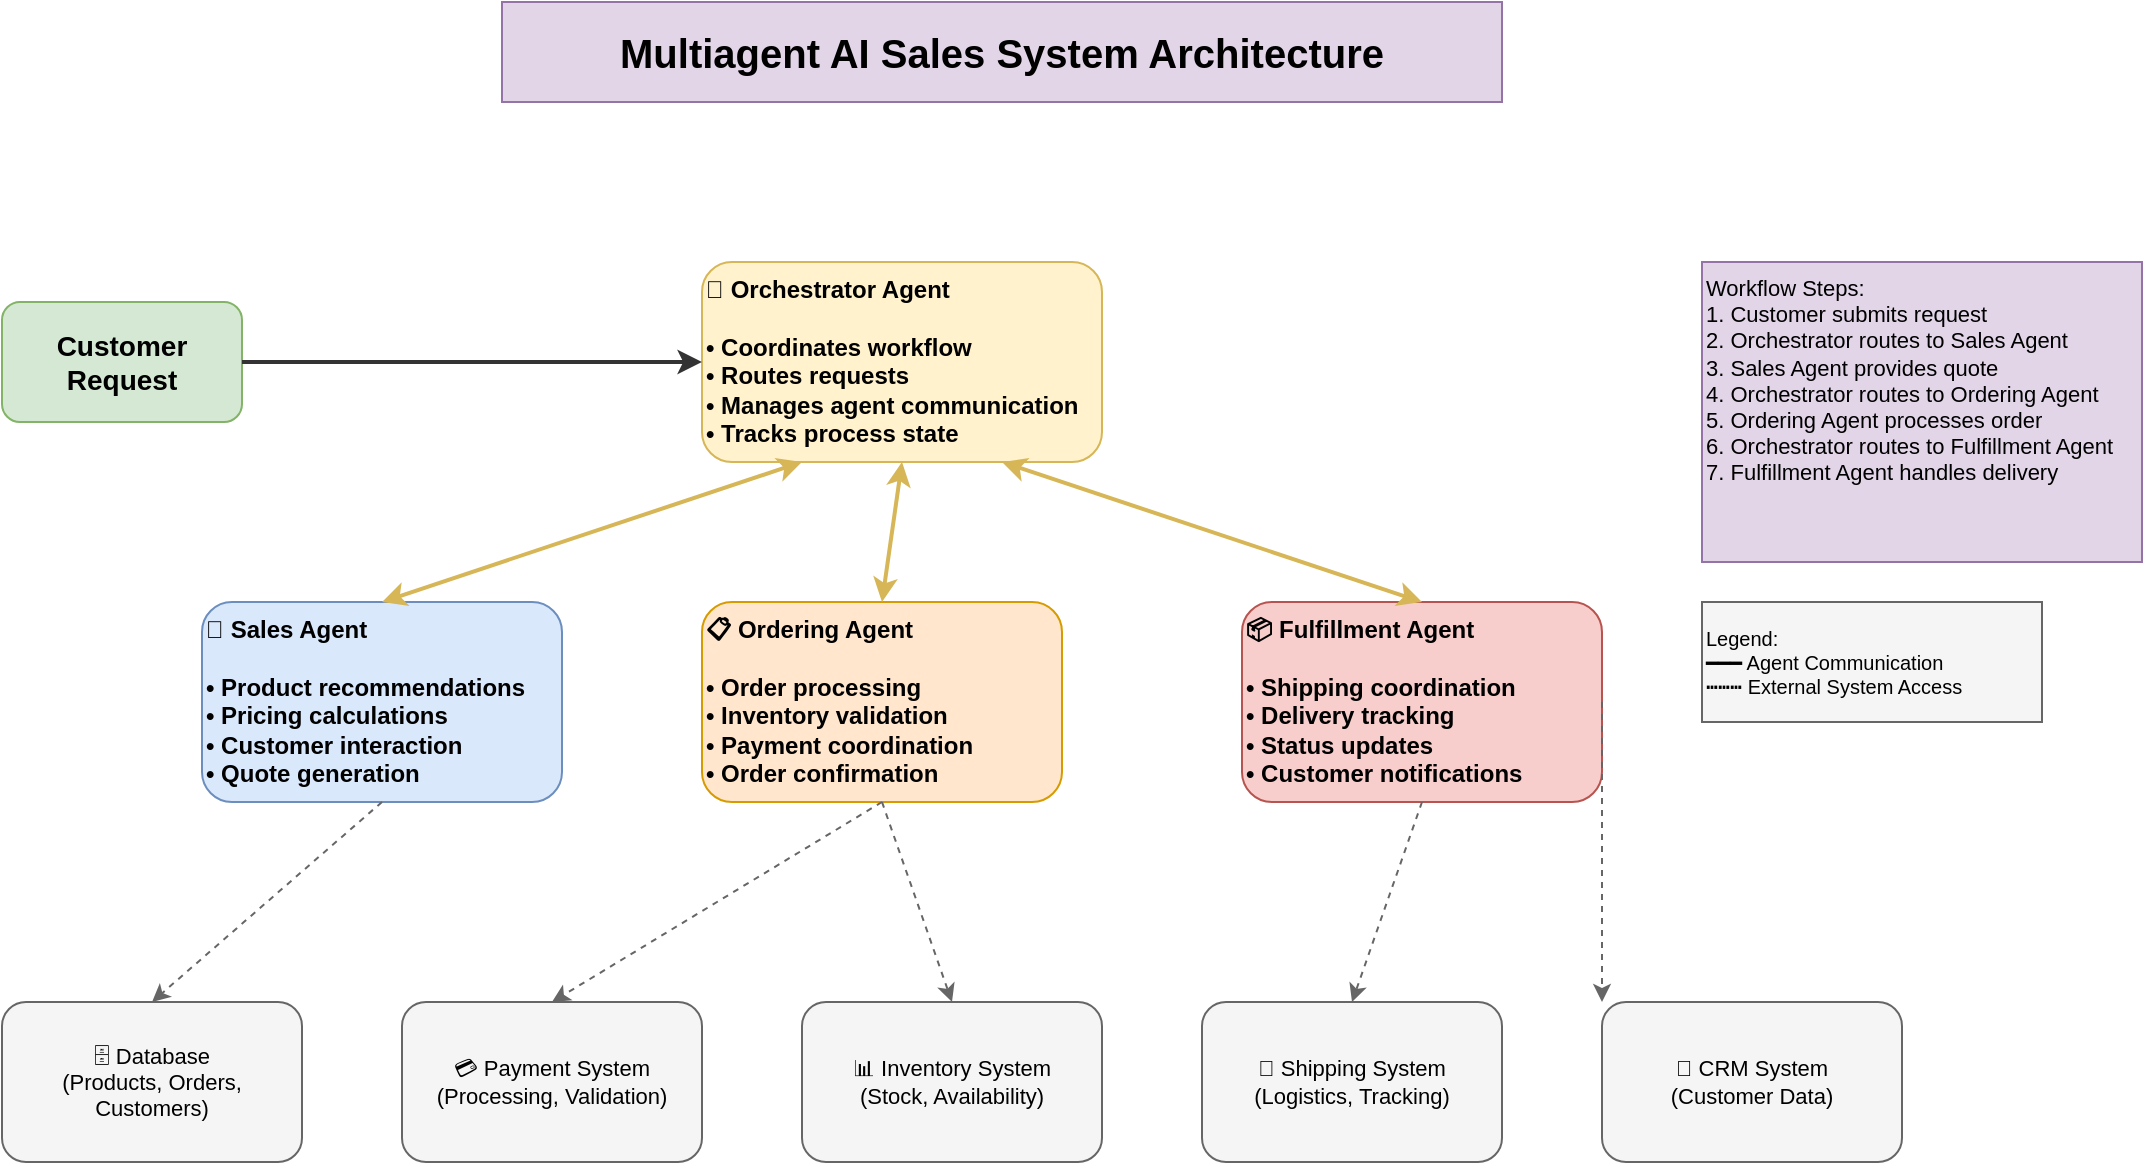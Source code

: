 <mxfile>
    <diagram id="MultiAgentSalesSystem" name="Multiagent AI Sales System">
        <mxGraphModel dx="1200" dy="900" grid="1" gridSize="10" guides="1" tooltips="1" connect="1" arrows="1" fold="1" page="1" pageScale="1" pageWidth="1200" pageHeight="900" math="0" shadow="0">
            <root>
                <mxCell id="0"/>
                <mxCell id="1" parent="0"/>
                
                <!-- Title -->
                <mxCell id="title" value="Multiagent AI Sales System Architecture" style="rounded=0;whiteSpace=wrap;html=1;fontSize=20;fontStyle=1;fillColor=#e1d5e7;strokeColor=#9673a6;align=center;" vertex="1" parent="1">
                    <mxGeometry x="350" y="50" width="500" height="50" as="geometry"/>
                </mxCell>
                
                <!-- Customer Input -->
                <mxCell id="customer" value="Customer Request" style="rounded=1;whiteSpace=wrap;html=1;fontSize=14;fontStyle=1;fillColor=#d5e8d4;strokeColor=#82b366;" vertex="1" parent="1">
                    <mxGeometry x="100" y="200" width="120" height="60" as="geometry"/>
                </mxCell>
                
                <!-- Orchestrator Agent (Central) -->
                <mxCell id="orchestrator" value="🎯 Orchestrator Agent&lt;br&gt;&lt;br&gt;• Coordinates workflow&lt;br&gt;• Routes requests&lt;br&gt;• Manages agent communication&lt;br&gt;• Tracks process state" style="rounded=1;whiteSpace=wrap;html=1;fontSize=12;fontStyle=1;fillColor=#fff2cc;strokeColor=#d6b656;align=left;verticalAlign=top;" vertex="1" parent="1">
                    <mxGeometry x="450" y="180" width="200" height="100" as="geometry"/>
                </mxCell>
                
                <!-- Sales Agent -->
                <mxCell id="sales" value="💼 Sales Agent&lt;br&gt;&lt;br&gt;• Product recommendations&lt;br&gt;• Pricing calculations&lt;br&gt;• Customer interaction&lt;br&gt;• Quote generation" style="rounded=1;whiteSpace=wrap;html=1;fontSize=12;fontStyle=1;fillColor=#dae8fc;strokeColor=#6c8ebf;align=left;verticalAlign=top;" vertex="1" parent="1">
                    <mxGeometry x="200" y="350" width="180" height="100" as="geometry"/>
                </mxCell>
                
                <!-- Ordering Agent -->
                <mxCell id="ordering" value="📋 Ordering Agent&lt;br&gt;&lt;br&gt;• Order processing&lt;br&gt;• Inventory validation&lt;br&gt;• Payment coordination&lt;br&gt;• Order confirmation" style="rounded=1;whiteSpace=wrap;html=1;fontSize=12;fontStyle=1;fillColor=#ffe6cc;strokeColor=#d79b00;align=left;verticalAlign=top;" vertex="1" parent="1">
                    <mxGeometry x="450" y="350" width="180" height="100" as="geometry"/>
                </mxCell>
                
                <!-- Fulfillment Agent -->
                <mxCell id="fulfillment" value="📦 Fulfillment Agent&lt;br&gt;&lt;br&gt;• Shipping coordination&lt;br&gt;• Delivery tracking&lt;br&gt;• Status updates&lt;br&gt;• Customer notifications" style="rounded=1;whiteSpace=wrap;html=1;fontSize=12;fontStyle=1;fillColor=#f8cecc;strokeColor=#b85450;align=left;verticalAlign=top;" vertex="1" parent="1">
                    <mxGeometry x="720" y="350" width="180" height="100" as="geometry"/>
                </mxCell>
                
                <!-- External Systems -->
                <mxCell id="database" value="🗄️ Database&lt;br&gt;(Products, Orders, Customers)" style="rounded=1;whiteSpace=wrap;html=1;fontSize=11;fillColor=#f5f5f5;strokeColor=#666666;" vertex="1" parent="1">
                    <mxGeometry x="100" y="550" width="150" height="80" as="geometry"/>
                </mxCell>
                
                <mxCell id="payment" value="💳 Payment System&lt;br&gt;(Processing, Validation)" style="rounded=1;whiteSpace=wrap;html=1;fontSize=11;fillColor=#f5f5f5;strokeColor=#666666;" vertex="1" parent="1">
                    <mxGeometry x="300" y="550" width="150" height="80" as="geometry"/>
                </mxCell>
                
                <mxCell id="inventory" value="📊 Inventory System&lt;br&gt;(Stock, Availability)" style="rounded=1;whiteSpace=wrap;html=1;fontSize=11;fillColor=#f5f5f5;strokeColor=#666666;" vertex="1" parent="1">
                    <mxGeometry x="500" y="550" width="150" height="80" as="geometry"/>
                </mxCell>
                
                <mxCell id="shipping" value="🚚 Shipping System&lt;br&gt;(Logistics, Tracking)" style="rounded=1;whiteSpace=wrap;html=1;fontSize=11;fillColor=#f5f5f5;strokeColor=#666666;" vertex="1" parent="1">
                    <mxGeometry x="700" y="550" width="150" height="80" as="geometry"/>
                </mxCell>
                
                <mxCell id="crm" value="👥 CRM System&lt;br&gt;(Customer Data)" style="rounded=1;whiteSpace=wrap;html=1;fontSize=11;fillColor=#f5f5f5;strokeColor=#666666;" vertex="1" parent="1">
                    <mxGeometry x="900" y="550" width="150" height="80" as="geometry"/>
                </mxCell>
                
                <!-- Arrows from customer to orchestrator -->
                <mxCell id="arrow1" value="" style="endArrow=classic;html=1;exitX=1;exitY=0.5;exitDx=0;exitDy=0;entryX=0;entryY=0.5;entryDx=0;entryDy=0;strokeWidth=2;strokeColor=#333333;" edge="1" parent="1" source="customer" target="orchestrator">
                    <mxGeometry width="50" height="50" relative="1" as="geometry">
                        <mxPoint x="400" y="400" as="sourcePoint"/>
                        <mxPoint x="450" y="350" as="targetPoint"/>
                    </mxGeometry>
                </mxCell>
                
                <!-- Bidirectional arrows from orchestrator to agents -->
                <mxCell id="arrow2" value="" style="endArrow=classic;startArrow=classic;html=1;exitX=0.25;exitY=1;exitDx=0;exitDy=0;entryX=0.5;entryY=0;entryDx=0;entryDy=0;strokeWidth=2;strokeColor=#d6b656;" edge="1" parent="1" source="orchestrator" target="sales">
                    <mxGeometry width="50" height="50" relative="1" as="geometry">
                        <mxPoint x="400" y="400" as="sourcePoint"/>
                        <mxPoint x="450" y="350" as="targetPoint"/>
                    </mxGeometry>
                </mxCell>
                
                <mxCell id="arrow3" value="" style="endArrow=classic;startArrow=classic;html=1;exitX=0.5;exitY=1;exitDx=0;exitDy=0;entryX=0.5;entryY=0;entryDx=0;entryDy=0;strokeWidth=2;strokeColor=#d6b656;" edge="1" parent="1" source="orchestrator" target="ordering">
                    <mxGeometry width="50" height="50" relative="1" as="geometry">
                        <mxPoint x="400" y="400" as="sourcePoint"/>
                        <mxPoint x="450" y="350" as="targetPoint"/>
                    </mxGeometry>
                </mxCell>
                
                <mxCell id="arrow4" value="" style="endArrow=classic;startArrow=classic;html=1;exitX=0.75;exitY=1;exitDx=0;exitDy=0;entryX=0.5;entryY=0;entryDx=0;entryDy=0;strokeWidth=2;strokeColor=#d6b656;" edge="1" parent="1" source="orchestrator" target="fulfillment">
                    <mxGeometry width="50" height="50" relative="1" as="geometry">
                        <mxPoint x="400" y="400" as="sourcePoint"/>
                        <mxPoint x="450" y="350" as="targetPoint"/>
                    </mxGeometry>
                </mxCell>
                
                <!-- Arrows from agents to external systems -->
                <mxCell id="arrow5" value="" style="endArrow=classic;html=1;exitX=0.5;exitY=1;exitDx=0;exitDy=0;entryX=0.5;entryY=0;entryDx=0;entryDy=0;strokeWidth=1;strokeColor=#666666;dashed=1;" edge="1" parent="1" source="sales" target="database">
                    <mxGeometry width="50" height="50" relative="1" as="geometry">
                        <mxPoint x="400" y="500" as="sourcePoint"/>
                        <mxPoint x="450" y="450" as="targetPoint"/>
                    </mxGeometry>
                </mxCell>
                
                <mxCell id="arrow6" value="" style="endArrow=classic;html=1;exitX=0.5;exitY=1;exitDx=0;exitDy=0;entryX=0.5;entryY=0;entryDx=0;entryDy=0;strokeWidth=1;strokeColor=#666666;dashed=1;" edge="1" parent="1" source="ordering" target="payment">
                    <mxGeometry width="50" height="50" relative="1" as="geometry">
                        <mxPoint x="400" y="500" as="sourcePoint"/>
                        <mxPoint x="450" y="450" as="targetPoint"/>
                    </mxGeometry>
                </mxCell>
                
                <mxCell id="arrow7" value="" style="endArrow=classic;html=1;exitX=0.5;exitY=1;exitDx=0;exitDy=0;entryX=0.5;entryY=0;entryDx=0;entryDy=0;strokeWidth=1;strokeColor=#666666;dashed=1;" edge="1" parent="1" source="ordering" target="inventory">
                    <mxGeometry width="50" height="50" relative="1" as="geometry">
                        <mxPoint x="400" y="500" as="sourcePoint"/>
                        <mxPoint x="450" y="450" as="targetPoint"/>
                    </mxGeometry>
                </mxCell>
                
                <mxCell id="arrow8" value="" style="endArrow=classic;html=1;exitX=0.5;exitY=1;exitDx=0;exitDy=0;entryX=0.5;entryY=0;entryDx=0;entryDy=0;strokeWidth=1;strokeColor=#666666;dashed=1;" edge="1" parent="1" source="fulfillment" target="shipping">
                    <mxGeometry width="50" height="50" relative="1" as="geometry">
                        <mxPoint x="400" y="500" as="sourcePoint"/>
                        <mxPoint x="450" y="450" as="targetPoint"/>
                    </mxGeometry>
                </mxCell>
                
                <mxCell id="arrow9" value="" style="endArrow=classic;html=1;exitX=1;exitY=0.5;exitDx=0;exitDy=0;entryX=0;entryY=0;entryDx=0;entryDy=0;strokeWidth=1;strokeColor=#666666;dashed=1;" edge="1" parent="1" source="fulfillment" target="crm">
                    <mxGeometry width="50" height="50" relative="1" as="geometry">
                        <mxPoint x="400" y="500" as="sourcePoint"/>
                        <mxPoint x="450" y="450" as="targetPoint"/>
                    </mxGeometry>
                </mxCell>
                
                <!-- Workflow steps -->
                <mxCell id="workflow" value="Workflow Steps:&lt;br&gt;1. Customer submits request&lt;br&gt;2. Orchestrator routes to Sales Agent&lt;br&gt;3. Sales Agent provides quote&lt;br&gt;4. Orchestrator routes to Ordering Agent&lt;br&gt;5. Ordering Agent processes order&lt;br&gt;6. Orchestrator routes to Fulfillment Agent&lt;br&gt;7. Fulfillment Agent handles delivery" style="rounded=0;whiteSpace=wrap;html=1;fontSize=11;fillColor=#e1d5e7;strokeColor=#9673a6;align=left;verticalAlign=top;" vertex="1" parent="1">
                    <mxGeometry x="950" y="180" width="220" height="150" as="geometry"/>
                </mxCell>
                
                <!-- Legend -->
                <mxCell id="legend" value="Legend:&lt;br&gt;━━━ Agent Communication&lt;br&gt;┅┅┅ External System Access" style="rounded=0;whiteSpace=wrap;html=1;fontSize=10;fillColor=#f5f5f5;strokeColor=#666666;align=left;" vertex="1" parent="1">
                    <mxGeometry x="950" y="350" width="170" height="60" as="geometry"/>
                </mxCell>
            </root>
        </mxGraphModel>
    </diagram>
</mxfile>
